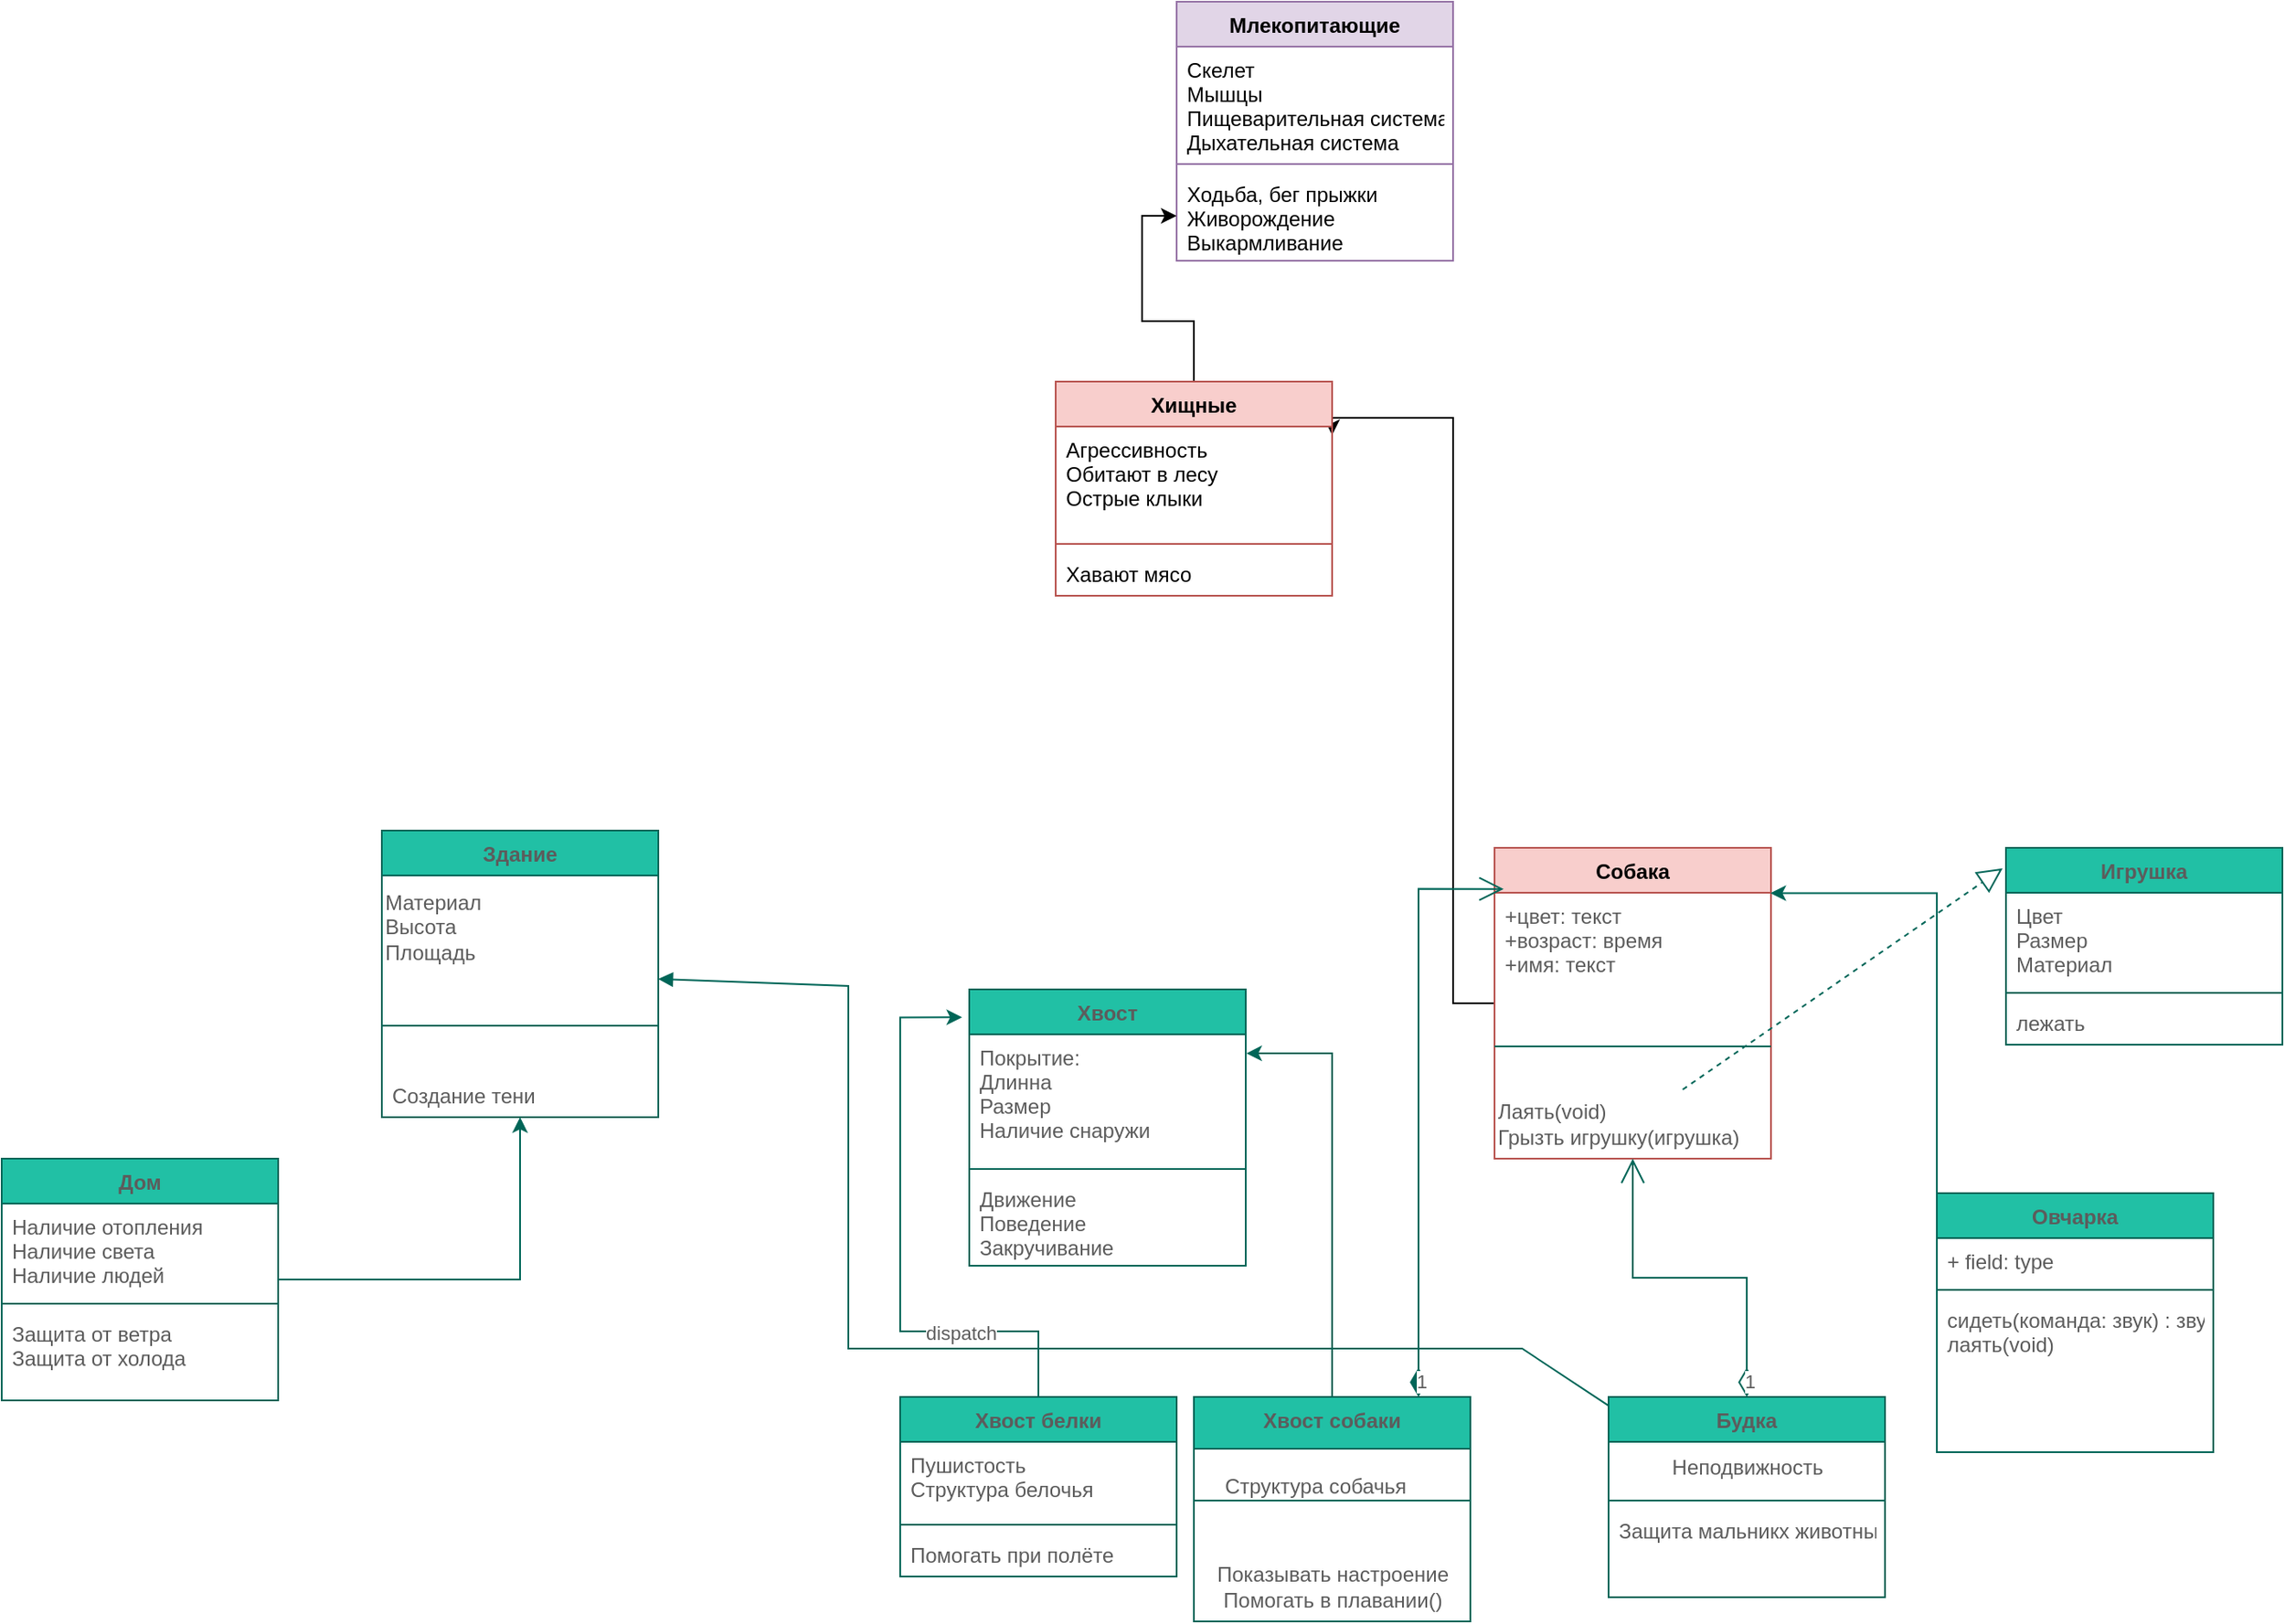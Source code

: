 <mxfile version="20.3.0" type="device"><diagram id="C5RBs43oDa-KdzZeNtuy" name="Page-1"><mxGraphModel dx="2310" dy="2121" grid="1" gridSize="10" guides="1" tooltips="1" connect="1" arrows="1" fold="1" page="1" pageScale="1" pageWidth="827" pageHeight="1169" math="0" shadow="0"><root><mxCell id="WIyWlLk6GJQsqaUBKTNV-0"/><mxCell id="WIyWlLk6GJQsqaUBKTNV-1" parent="WIyWlLk6GJQsqaUBKTNV-0"/><mxCell id="d62GWd1Xw0a9QuxXCB2g-19" style="edgeStyle=orthogonalEdgeStyle;rounded=0;orthogonalLoop=1;jettySize=auto;html=1;entryX=1;entryY=0.25;entryDx=0;entryDy=0;" edge="1" parent="WIyWlLk6GJQsqaUBKTNV-1" source="j9uVrYHDBI9bgolqgFOk-0" target="d62GWd1Xw0a9QuxXCB2g-8"><mxGeometry relative="1" as="geometry"><Array as="points"><mxPoint x="310" y="130"/><mxPoint x="310" y="-209"/></Array></mxGeometry></mxCell><mxCell id="j9uVrYHDBI9bgolqgFOk-0" value="Собака" style="swimlane;fontStyle=1;align=center;verticalAlign=top;childLayout=stackLayout;horizontal=1;startSize=26;horizontalStack=0;resizeParent=1;resizeParentMax=0;resizeLast=0;collapsible=1;marginBottom=0;fillColor=#f8cecc;strokeColor=#b85450;" parent="WIyWlLk6GJQsqaUBKTNV-1" vertex="1"><mxGeometry x="334" y="40" width="160" height="180" as="geometry"/></mxCell><mxCell id="j9uVrYHDBI9bgolqgFOk-1" value="+цвет: текст&#10;+возраст: время&#10;+имя: текст&#10;" style="text;strokeColor=none;fillColor=none;align=left;verticalAlign=top;spacingLeft=4;spacingRight=4;overflow=hidden;rotatable=0;points=[[0,0.5],[1,0.5]];portConstraint=eastwest;fontColor=#5C5C5C;" parent="j9uVrYHDBI9bgolqgFOk-0" vertex="1"><mxGeometry y="26" width="160" height="64" as="geometry"/></mxCell><mxCell id="j9uVrYHDBI9bgolqgFOk-2" value="" style="line;strokeWidth=1;fillColor=none;align=left;verticalAlign=middle;spacingTop=-1;spacingLeft=3;spacingRight=3;rotatable=0;labelPosition=right;points=[];portConstraint=eastwest;strokeColor=#006658;fontColor=#5C5C5C;" parent="j9uVrYHDBI9bgolqgFOk-0" vertex="1"><mxGeometry y="90" width="160" height="50" as="geometry"/></mxCell><mxCell id="j9uVrYHDBI9bgolqgFOk-16" value="Лаять(void)&lt;br&gt;Грызть игрушку(игрушка)" style="text;html=1;align=left;verticalAlign=middle;resizable=0;points=[];autosize=1;strokeColor=none;fillColor=none;fontColor=#5C5C5C;" parent="j9uVrYHDBI9bgolqgFOk-0" vertex="1"><mxGeometry y="140" width="160" height="40" as="geometry"/></mxCell><mxCell id="j9uVrYHDBI9bgolqgFOk-24" style="edgeStyle=orthogonalEdgeStyle;rounded=0;orthogonalLoop=1;jettySize=auto;html=1;entryX=1.002;entryY=0.149;entryDx=0;entryDy=0;entryPerimeter=0;strokeColor=#006658;fontColor=#5C5C5C;" parent="WIyWlLk6GJQsqaUBKTNV-1" source="j9uVrYHDBI9bgolqgFOk-4" target="j9uVrYHDBI9bgolqgFOk-21" edge="1"><mxGeometry relative="1" as="geometry"/></mxCell><mxCell id="j9uVrYHDBI9bgolqgFOk-4" value="Хвост собаки" style="swimlane;fontStyle=1;align=center;verticalAlign=top;childLayout=stackLayout;horizontal=1;startSize=30;horizontalStack=0;resizeParent=1;resizeParentMax=0;resizeLast=0;collapsible=1;marginBottom=0;fillColor=#21C0A5;strokeColor=#006658;fontColor=#5C5C5C;" parent="WIyWlLk6GJQsqaUBKTNV-1" vertex="1"><mxGeometry x="160" y="358" width="160" height="130" as="geometry"/></mxCell><mxCell id="j9uVrYHDBI9bgolqgFOk-6" value="" style="line;strokeWidth=1;fillColor=none;align=left;verticalAlign=middle;spacingTop=-1;spacingLeft=3;spacingRight=3;rotatable=0;labelPosition=right;points=[];portConstraint=eastwest;strokeColor=#006658;fontColor=#5C5C5C;" parent="j9uVrYHDBI9bgolqgFOk-4" vertex="1"><mxGeometry y="30" width="160" height="60" as="geometry"/></mxCell><mxCell id="j9uVrYHDBI9bgolqgFOk-39" value="Показывать настроение&lt;br&gt;Помогать в плавании()" style="text;html=1;align=center;verticalAlign=middle;resizable=0;points=[];autosize=1;strokeColor=none;fillColor=none;fontColor=#5C5C5C;" parent="j9uVrYHDBI9bgolqgFOk-4" vertex="1"><mxGeometry y="90" width="160" height="40" as="geometry"/></mxCell><mxCell id="j9uVrYHDBI9bgolqgFOk-8" value="1" style="endArrow=open;html=1;endSize=12;startArrow=diamondThin;startSize=14;startFill=1;edgeStyle=orthogonalEdgeStyle;align=left;verticalAlign=bottom;rounded=0;entryX=0.033;entryY=-0.034;entryDx=0;entryDy=0;entryPerimeter=0;strokeColor=#006658;fontColor=#5C5C5C;" parent="WIyWlLk6GJQsqaUBKTNV-1" source="j9uVrYHDBI9bgolqgFOk-4" target="j9uVrYHDBI9bgolqgFOk-1" edge="1"><mxGeometry x="-1" y="3" relative="1" as="geometry"><mxPoint x="330" y="320" as="sourcePoint"/><mxPoint x="490" y="320" as="targetPoint"/><Array as="points"><mxPoint x="290" y="64"/></Array></mxGeometry></mxCell><mxCell id="j9uVrYHDBI9bgolqgFOk-19" style="edgeStyle=orthogonalEdgeStyle;rounded=0;orthogonalLoop=1;jettySize=auto;html=1;entryX=0.998;entryY=0.003;entryDx=0;entryDy=0;entryPerimeter=0;strokeColor=#006658;fontColor=#5C5C5C;" parent="WIyWlLk6GJQsqaUBKTNV-1" source="j9uVrYHDBI9bgolqgFOk-9" target="j9uVrYHDBI9bgolqgFOk-1" edge="1"><mxGeometry relative="1" as="geometry"><Array as="points"><mxPoint x="590" y="66"/></Array></mxGeometry></mxCell><mxCell id="j9uVrYHDBI9bgolqgFOk-9" value="Овчарка" style="swimlane;fontStyle=1;align=center;verticalAlign=top;childLayout=stackLayout;horizontal=1;startSize=26;horizontalStack=0;resizeParent=1;resizeParentMax=0;resizeLast=0;collapsible=1;marginBottom=0;fillColor=#21C0A5;strokeColor=#006658;fontColor=#5C5C5C;" parent="WIyWlLk6GJQsqaUBKTNV-1" vertex="1"><mxGeometry x="590" y="240" width="160" height="150" as="geometry"/></mxCell><mxCell id="j9uVrYHDBI9bgolqgFOk-10" value="+ field: type" style="text;strokeColor=none;fillColor=none;align=left;verticalAlign=top;spacingLeft=4;spacingRight=4;overflow=hidden;rotatable=0;points=[[0,0.5],[1,0.5]];portConstraint=eastwest;fontColor=#5C5C5C;" parent="j9uVrYHDBI9bgolqgFOk-9" vertex="1"><mxGeometry y="26" width="160" height="26" as="geometry"/></mxCell><mxCell id="j9uVrYHDBI9bgolqgFOk-11" value="" style="line;strokeWidth=1;fillColor=none;align=left;verticalAlign=middle;spacingTop=-1;spacingLeft=3;spacingRight=3;rotatable=0;labelPosition=right;points=[];portConstraint=eastwest;strokeColor=#006658;fontColor=#5C5C5C;" parent="j9uVrYHDBI9bgolqgFOk-9" vertex="1"><mxGeometry y="52" width="160" height="8" as="geometry"/></mxCell><mxCell id="j9uVrYHDBI9bgolqgFOk-12" value="сидеть(команда: звук) : звук&#10;лаять(void)&#10;" style="text;strokeColor=none;fillColor=none;align=left;verticalAlign=top;spacingLeft=4;spacingRight=4;overflow=hidden;rotatable=0;points=[[0,0.5],[1,0.5]];portConstraint=eastwest;fontColor=#5C5C5C;" parent="j9uVrYHDBI9bgolqgFOk-9" vertex="1"><mxGeometry y="60" width="160" height="90" as="geometry"/></mxCell><mxCell id="j9uVrYHDBI9bgolqgFOk-20" value="Хвост" style="swimlane;fontStyle=1;align=center;verticalAlign=top;childLayout=stackLayout;horizontal=1;startSize=26;horizontalStack=0;resizeParent=1;resizeParentMax=0;resizeLast=0;collapsible=1;marginBottom=0;fillColor=#21C0A5;strokeColor=#006658;fontColor=#5C5C5C;" parent="WIyWlLk6GJQsqaUBKTNV-1" vertex="1"><mxGeometry x="30" y="122" width="160" height="160" as="geometry"/></mxCell><mxCell id="j9uVrYHDBI9bgolqgFOk-21" value="Покрытие:&#10;Длинна&#10;Размер&#10;Наличие снаружи&#10;" style="text;strokeColor=none;fillColor=none;align=left;verticalAlign=top;spacingLeft=4;spacingRight=4;overflow=hidden;rotatable=0;points=[[0,0.5],[1,0.5]];portConstraint=eastwest;fontColor=#5C5C5C;" parent="j9uVrYHDBI9bgolqgFOk-20" vertex="1"><mxGeometry y="26" width="160" height="74" as="geometry"/></mxCell><mxCell id="j9uVrYHDBI9bgolqgFOk-22" value="" style="line;strokeWidth=1;fillColor=none;align=left;verticalAlign=middle;spacingTop=-1;spacingLeft=3;spacingRight=3;rotatable=0;labelPosition=right;points=[];portConstraint=eastwest;strokeColor=#006658;fontColor=#5C5C5C;" parent="j9uVrYHDBI9bgolqgFOk-20" vertex="1"><mxGeometry y="100" width="160" height="8" as="geometry"/></mxCell><mxCell id="j9uVrYHDBI9bgolqgFOk-23" value="Движение&#10;Поведение&#10;Закручивание" style="text;strokeColor=none;fillColor=none;align=left;verticalAlign=top;spacingLeft=4;spacingRight=4;overflow=hidden;rotatable=0;points=[[0,0.5],[1,0.5]];portConstraint=eastwest;fontColor=#5C5C5C;" parent="j9uVrYHDBI9bgolqgFOk-20" vertex="1"><mxGeometry y="108" width="160" height="52" as="geometry"/></mxCell><mxCell id="j9uVrYHDBI9bgolqgFOk-29" value="Игрушка" style="swimlane;fontStyle=1;align=center;verticalAlign=top;childLayout=stackLayout;horizontal=1;startSize=26;horizontalStack=0;resizeParent=1;resizeParentMax=0;resizeLast=0;collapsible=1;marginBottom=0;fillColor=#21C0A5;strokeColor=#006658;fontColor=#5C5C5C;" parent="WIyWlLk6GJQsqaUBKTNV-1" vertex="1"><mxGeometry x="630" y="40" width="160" height="114" as="geometry"/></mxCell><mxCell id="j9uVrYHDBI9bgolqgFOk-30" value="Цвет&#10;Размер&#10;Материал" style="text;strokeColor=none;fillColor=none;align=left;verticalAlign=top;spacingLeft=4;spacingRight=4;overflow=hidden;rotatable=0;points=[[0,0.5],[1,0.5]];portConstraint=eastwest;fontColor=#5C5C5C;" parent="j9uVrYHDBI9bgolqgFOk-29" vertex="1"><mxGeometry y="26" width="160" height="54" as="geometry"/></mxCell><mxCell id="j9uVrYHDBI9bgolqgFOk-31" value="" style="line;strokeWidth=1;fillColor=none;align=left;verticalAlign=middle;spacingTop=-1;spacingLeft=3;spacingRight=3;rotatable=0;labelPosition=right;points=[];portConstraint=eastwest;strokeColor=#006658;fontColor=#5C5C5C;" parent="j9uVrYHDBI9bgolqgFOk-29" vertex="1"><mxGeometry y="80" width="160" height="8" as="geometry"/></mxCell><mxCell id="j9uVrYHDBI9bgolqgFOk-32" value="лежать" style="text;strokeColor=none;fillColor=none;align=left;verticalAlign=top;spacingLeft=4;spacingRight=4;overflow=hidden;rotatable=0;points=[[0,0.5],[1,0.5]];portConstraint=eastwest;fontColor=#5C5C5C;" parent="j9uVrYHDBI9bgolqgFOk-29" vertex="1"><mxGeometry y="88" width="160" height="26" as="geometry"/></mxCell><mxCell id="j9uVrYHDBI9bgolqgFOk-33" value="" style="endArrow=block;dashed=1;endFill=0;endSize=12;html=1;rounded=0;entryX=-0.012;entryY=0.104;entryDx=0;entryDy=0;entryPerimeter=0;strokeColor=#006658;fontColor=#5C5C5C;" parent="WIyWlLk6GJQsqaUBKTNV-1" source="j9uVrYHDBI9bgolqgFOk-16" target="j9uVrYHDBI9bgolqgFOk-29" edge="1"><mxGeometry width="160" relative="1" as="geometry"><mxPoint x="494" y="210" as="sourcePoint"/><mxPoint x="654" y="210" as="targetPoint"/></mxGeometry></mxCell><mxCell id="j9uVrYHDBI9bgolqgFOk-38" value="" style="edgeStyle=orthogonalEdgeStyle;rounded=0;orthogonalLoop=1;jettySize=auto;html=1;entryX=-0.026;entryY=0.101;entryDx=0;entryDy=0;entryPerimeter=0;strokeColor=#006658;fontColor=#5C5C5C;" parent="WIyWlLk6GJQsqaUBKTNV-1" source="j9uVrYHDBI9bgolqgFOk-34" target="j9uVrYHDBI9bgolqgFOk-20" edge="1"><mxGeometry relative="1" as="geometry"><Array as="points"><mxPoint x="70" y="320"/><mxPoint x="-10" y="320"/><mxPoint x="-10" y="138"/></Array></mxGeometry></mxCell><mxCell id="j9uVrYHDBI9bgolqgFOk-34" value="Хвост белки" style="swimlane;fontStyle=1;align=center;verticalAlign=top;childLayout=stackLayout;horizontal=1;startSize=26;horizontalStack=0;resizeParent=1;resizeParentMax=0;resizeLast=0;collapsible=1;marginBottom=0;fillColor=#21C0A5;strokeColor=#006658;fontColor=#5C5C5C;" parent="WIyWlLk6GJQsqaUBKTNV-1" vertex="1"><mxGeometry x="-10" y="358" width="160" height="104" as="geometry"/></mxCell><mxCell id="j9uVrYHDBI9bgolqgFOk-35" value="Пушистость&#10;Структура белочья" style="text;strokeColor=none;fillColor=none;align=left;verticalAlign=top;spacingLeft=4;spacingRight=4;overflow=hidden;rotatable=0;points=[[0,0.5],[1,0.5]];portConstraint=eastwest;fontColor=#5C5C5C;" parent="j9uVrYHDBI9bgolqgFOk-34" vertex="1"><mxGeometry y="26" width="160" height="44" as="geometry"/></mxCell><mxCell id="j9uVrYHDBI9bgolqgFOk-36" value="" style="line;strokeWidth=1;fillColor=none;align=left;verticalAlign=middle;spacingTop=-1;spacingLeft=3;spacingRight=3;rotatable=0;labelPosition=right;points=[];portConstraint=eastwest;strokeColor=#006658;fontColor=#5C5C5C;" parent="j9uVrYHDBI9bgolqgFOk-34" vertex="1"><mxGeometry y="70" width="160" height="8" as="geometry"/></mxCell><mxCell id="j9uVrYHDBI9bgolqgFOk-37" value="Помогать при полёте&#10;" style="text;strokeColor=none;fillColor=none;align=left;verticalAlign=top;spacingLeft=4;spacingRight=4;overflow=hidden;rotatable=0;points=[[0,0.5],[1,0.5]];portConstraint=eastwest;fontColor=#5C5C5C;" parent="j9uVrYHDBI9bgolqgFOk-34" vertex="1"><mxGeometry y="78" width="160" height="26" as="geometry"/></mxCell><mxCell id="j9uVrYHDBI9bgolqgFOk-40" value="Структура собачья" style="text;html=1;align=center;verticalAlign=middle;resizable=0;points=[];autosize=1;strokeColor=none;fillColor=none;fontColor=#5C5C5C;" parent="WIyWlLk6GJQsqaUBKTNV-1" vertex="1"><mxGeometry x="165" y="395" width="130" height="30" as="geometry"/></mxCell><mxCell id="j9uVrYHDBI9bgolqgFOk-41" value="Будка" style="swimlane;fontStyle=1;align=center;verticalAlign=top;childLayout=stackLayout;horizontal=1;startSize=26;horizontalStack=0;resizeParent=1;resizeParentMax=0;resizeLast=0;collapsible=1;marginBottom=0;fillColor=#21C0A5;strokeColor=#006658;fontColor=#5C5C5C;" parent="WIyWlLk6GJQsqaUBKTNV-1" vertex="1"><mxGeometry x="400" y="358" width="160" height="116" as="geometry"/></mxCell><mxCell id="j9uVrYHDBI9bgolqgFOk-51" value="Неподвижность" style="text;html=1;align=center;verticalAlign=middle;resizable=0;points=[];autosize=1;strokeColor=none;fillColor=none;fontColor=#5C5C5C;" parent="j9uVrYHDBI9bgolqgFOk-41" vertex="1"><mxGeometry y="26" width="160" height="30" as="geometry"/></mxCell><mxCell id="j9uVrYHDBI9bgolqgFOk-43" value="" style="line;strokeWidth=1;fillColor=none;align=left;verticalAlign=middle;spacingTop=-1;spacingLeft=3;spacingRight=3;rotatable=0;labelPosition=right;points=[];portConstraint=eastwest;strokeColor=#006658;fontColor=#5C5C5C;" parent="j9uVrYHDBI9bgolqgFOk-41" vertex="1"><mxGeometry y="56" width="160" height="8" as="geometry"/></mxCell><mxCell id="j9uVrYHDBI9bgolqgFOk-44" value="Защита мальникх животных" style="text;strokeColor=none;fillColor=none;align=left;verticalAlign=top;spacingLeft=4;spacingRight=4;overflow=hidden;rotatable=0;points=[[0,0.5],[1,0.5]];portConstraint=eastwest;fontColor=#5C5C5C;" parent="j9uVrYHDBI9bgolqgFOk-41" vertex="1"><mxGeometry y="64" width="160" height="52" as="geometry"/></mxCell><mxCell id="j9uVrYHDBI9bgolqgFOk-45" value="1" style="endArrow=open;html=1;endSize=12;startArrow=diamondThin;startSize=14;startFill=0;edgeStyle=orthogonalEdgeStyle;align=left;verticalAlign=bottom;rounded=0;exitX=0.5;exitY=0;exitDx=0;exitDy=0;strokeColor=#006658;fontColor=#5C5C5C;" parent="WIyWlLk6GJQsqaUBKTNV-1" source="j9uVrYHDBI9bgolqgFOk-41" target="j9uVrYHDBI9bgolqgFOk-0" edge="1"><mxGeometry x="-1" y="3" relative="1" as="geometry"><mxPoint x="330" y="310" as="sourcePoint"/><mxPoint x="490" y="310" as="targetPoint"/></mxGeometry></mxCell><mxCell id="j9uVrYHDBI9bgolqgFOk-46" value="Здание" style="swimlane;fontStyle=1;align=center;verticalAlign=top;childLayout=stackLayout;horizontal=1;startSize=26;horizontalStack=0;resizeParent=1;resizeParentMax=0;resizeLast=0;collapsible=1;marginBottom=0;fillColor=#21C0A5;strokeColor=#006658;fontColor=#5C5C5C;" parent="WIyWlLk6GJQsqaUBKTNV-1" vertex="1"><mxGeometry x="-310" y="30" width="160" height="166" as="geometry"/></mxCell><mxCell id="j9uVrYHDBI9bgolqgFOk-50" value="Материал&lt;br&gt;Высота&lt;br&gt;&lt;div style=&quot;&quot;&gt;&lt;span style=&quot;background-color: initial;&quot;&gt;Площадь&lt;/span&gt;&lt;/div&gt;" style="text;html=1;align=left;verticalAlign=middle;resizable=0;points=[];autosize=1;strokeColor=none;fillColor=none;fontColor=#5C5C5C;" parent="j9uVrYHDBI9bgolqgFOk-46" vertex="1"><mxGeometry y="26" width="160" height="60" as="geometry"/></mxCell><mxCell id="j9uVrYHDBI9bgolqgFOk-48" value="" style="line;strokeWidth=1;fillColor=none;align=left;verticalAlign=middle;spacingTop=-1;spacingLeft=3;spacingRight=3;rotatable=0;labelPosition=right;points=[];portConstraint=eastwest;strokeColor=#006658;fontColor=#5C5C5C;" parent="j9uVrYHDBI9bgolqgFOk-46" vertex="1"><mxGeometry y="86" width="160" height="54" as="geometry"/></mxCell><mxCell id="j9uVrYHDBI9bgolqgFOk-49" value="Создание тени" style="text;strokeColor=none;fillColor=none;align=left;verticalAlign=top;spacingLeft=4;spacingRight=4;overflow=hidden;rotatable=0;points=[[0,0.5],[1,0.5]];portConstraint=eastwest;fontColor=#5C5C5C;" parent="j9uVrYHDBI9bgolqgFOk-46" vertex="1"><mxGeometry y="140" width="160" height="26" as="geometry"/></mxCell><mxCell id="j9uVrYHDBI9bgolqgFOk-56" style="edgeStyle=orthogonalEdgeStyle;rounded=0;orthogonalLoop=1;jettySize=auto;html=1;strokeColor=#006658;fontColor=#5C5C5C;" parent="WIyWlLk6GJQsqaUBKTNV-1" source="j9uVrYHDBI9bgolqgFOk-52" target="j9uVrYHDBI9bgolqgFOk-46" edge="1"><mxGeometry relative="1" as="geometry"/></mxCell><mxCell id="j9uVrYHDBI9bgolqgFOk-52" value="Дом" style="swimlane;fontStyle=1;align=center;verticalAlign=top;childLayout=stackLayout;horizontal=1;startSize=26;horizontalStack=0;resizeParent=1;resizeParentMax=0;resizeLast=0;collapsible=1;marginBottom=0;fillColor=#21C0A5;strokeColor=#006658;fontColor=#5C5C5C;" parent="WIyWlLk6GJQsqaUBKTNV-1" vertex="1"><mxGeometry x="-530" y="220" width="160" height="140" as="geometry"/></mxCell><mxCell id="j9uVrYHDBI9bgolqgFOk-53" value="Наличие отопления&#10;Наличие света&#10;Наличие людей" style="text;strokeColor=none;fillColor=none;align=left;verticalAlign=top;spacingLeft=4;spacingRight=4;overflow=hidden;rotatable=0;points=[[0,0.5],[1,0.5]];portConstraint=eastwest;fontColor=#5C5C5C;" parent="j9uVrYHDBI9bgolqgFOk-52" vertex="1"><mxGeometry y="26" width="160" height="54" as="geometry"/></mxCell><mxCell id="j9uVrYHDBI9bgolqgFOk-54" value="" style="line;strokeWidth=1;fillColor=none;align=left;verticalAlign=middle;spacingTop=-1;spacingLeft=3;spacingRight=3;rotatable=0;labelPosition=right;points=[];portConstraint=eastwest;strokeColor=#006658;fontColor=#5C5C5C;" parent="j9uVrYHDBI9bgolqgFOk-52" vertex="1"><mxGeometry y="80" width="160" height="8" as="geometry"/></mxCell><mxCell id="j9uVrYHDBI9bgolqgFOk-55" value="Защита от ветра&#10;Защита от холода" style="text;strokeColor=none;fillColor=none;align=left;verticalAlign=top;spacingLeft=4;spacingRight=4;overflow=hidden;rotatable=0;points=[[0,0.5],[1,0.5]];portConstraint=eastwest;fontColor=#5C5C5C;" parent="j9uVrYHDBI9bgolqgFOk-52" vertex="1"><mxGeometry y="88" width="160" height="52" as="geometry"/></mxCell><mxCell id="j9uVrYHDBI9bgolqgFOk-59" value="dispatch" style="html=1;verticalAlign=bottom;endArrow=block;rounded=0;strokeColor=#006658;fontColor=#5C5C5C;" parent="WIyWlLk6GJQsqaUBKTNV-1" source="j9uVrYHDBI9bgolqgFOk-41" target="j9uVrYHDBI9bgolqgFOk-46" edge="1"><mxGeometry width="80" relative="1" as="geometry"><mxPoint x="50" y="250" as="sourcePoint"/><mxPoint x="130" y="250" as="targetPoint"/><Array as="points"><mxPoint x="350" y="330"/><mxPoint x="-40" y="330"/><mxPoint x="-40" y="240"/><mxPoint x="-40" y="120"/></Array></mxGeometry></mxCell><mxCell id="d62GWd1Xw0a9QuxXCB2g-4" value="Млекопитающие" style="swimlane;fontStyle=1;align=center;verticalAlign=top;childLayout=stackLayout;horizontal=1;startSize=26;horizontalStack=0;resizeParent=1;resizeParentMax=0;resizeLast=0;collapsible=1;marginBottom=0;fillColor=#e1d5e7;strokeColor=#9673a6;" vertex="1" parent="WIyWlLk6GJQsqaUBKTNV-1"><mxGeometry x="150" y="-450" width="160" height="150" as="geometry"/></mxCell><mxCell id="d62GWd1Xw0a9QuxXCB2g-5" value="Скелет&#10;Мышцы&#10;Пищеварительная система&#10;Дыхательная система" style="text;strokeColor=none;fillColor=none;align=left;verticalAlign=top;spacingLeft=4;spacingRight=4;overflow=hidden;rotatable=0;points=[[0,0.5],[1,0.5]];portConstraint=eastwest;" vertex="1" parent="d62GWd1Xw0a9QuxXCB2g-4"><mxGeometry y="26" width="160" height="64" as="geometry"/></mxCell><mxCell id="d62GWd1Xw0a9QuxXCB2g-6" value="" style="line;strokeWidth=1;fillColor=none;align=left;verticalAlign=middle;spacingTop=-1;spacingLeft=3;spacingRight=3;rotatable=0;labelPosition=right;points=[];portConstraint=eastwest;strokeColor=inherit;" vertex="1" parent="d62GWd1Xw0a9QuxXCB2g-4"><mxGeometry y="90" width="160" height="8" as="geometry"/></mxCell><mxCell id="d62GWd1Xw0a9QuxXCB2g-7" value="Ходьба, бег прыжки&#10;Живорождение&#10;Выкармливание" style="text;strokeColor=none;fillColor=none;align=left;verticalAlign=top;spacingLeft=4;spacingRight=4;overflow=hidden;rotatable=0;points=[[0,0.5],[1,0.5]];portConstraint=eastwest;" vertex="1" parent="d62GWd1Xw0a9QuxXCB2g-4"><mxGeometry y="98" width="160" height="52" as="geometry"/></mxCell><mxCell id="d62GWd1Xw0a9QuxXCB2g-17" value="" style="edgeStyle=orthogonalEdgeStyle;rounded=0;orthogonalLoop=1;jettySize=auto;html=1;" edge="1" parent="WIyWlLk6GJQsqaUBKTNV-1" source="d62GWd1Xw0a9QuxXCB2g-8" target="d62GWd1Xw0a9QuxXCB2g-7"><mxGeometry relative="1" as="geometry"/></mxCell><mxCell id="d62GWd1Xw0a9QuxXCB2g-8" value="Хищные" style="swimlane;fontStyle=1;align=center;verticalAlign=top;childLayout=stackLayout;horizontal=1;startSize=26;horizontalStack=0;resizeParent=1;resizeParentMax=0;resizeLast=0;collapsible=1;marginBottom=0;fillColor=#f8cecc;strokeColor=#b85450;" vertex="1" parent="WIyWlLk6GJQsqaUBKTNV-1"><mxGeometry x="80" y="-230" width="160" height="124" as="geometry"/></mxCell><mxCell id="d62GWd1Xw0a9QuxXCB2g-9" value="Агрессивность&#10;Обитают в лесу&#10;Острые клыки" style="text;strokeColor=none;fillColor=none;align=left;verticalAlign=top;spacingLeft=4;spacingRight=4;overflow=hidden;rotatable=0;points=[[0,0.5],[1,0.5]];portConstraint=eastwest;" vertex="1" parent="d62GWd1Xw0a9QuxXCB2g-8"><mxGeometry y="26" width="160" height="64" as="geometry"/></mxCell><mxCell id="d62GWd1Xw0a9QuxXCB2g-10" value="" style="line;strokeWidth=1;fillColor=none;align=left;verticalAlign=middle;spacingTop=-1;spacingLeft=3;spacingRight=3;rotatable=0;labelPosition=right;points=[];portConstraint=eastwest;strokeColor=inherit;" vertex="1" parent="d62GWd1Xw0a9QuxXCB2g-8"><mxGeometry y="90" width="160" height="8" as="geometry"/></mxCell><mxCell id="d62GWd1Xw0a9QuxXCB2g-11" value="Хавают мясо" style="text;strokeColor=none;fillColor=none;align=left;verticalAlign=top;spacingLeft=4;spacingRight=4;overflow=hidden;rotatable=0;points=[[0,0.5],[1,0.5]];portConstraint=eastwest;" vertex="1" parent="d62GWd1Xw0a9QuxXCB2g-8"><mxGeometry y="98" width="160" height="26" as="geometry"/></mxCell></root></mxGraphModel></diagram></mxfile>